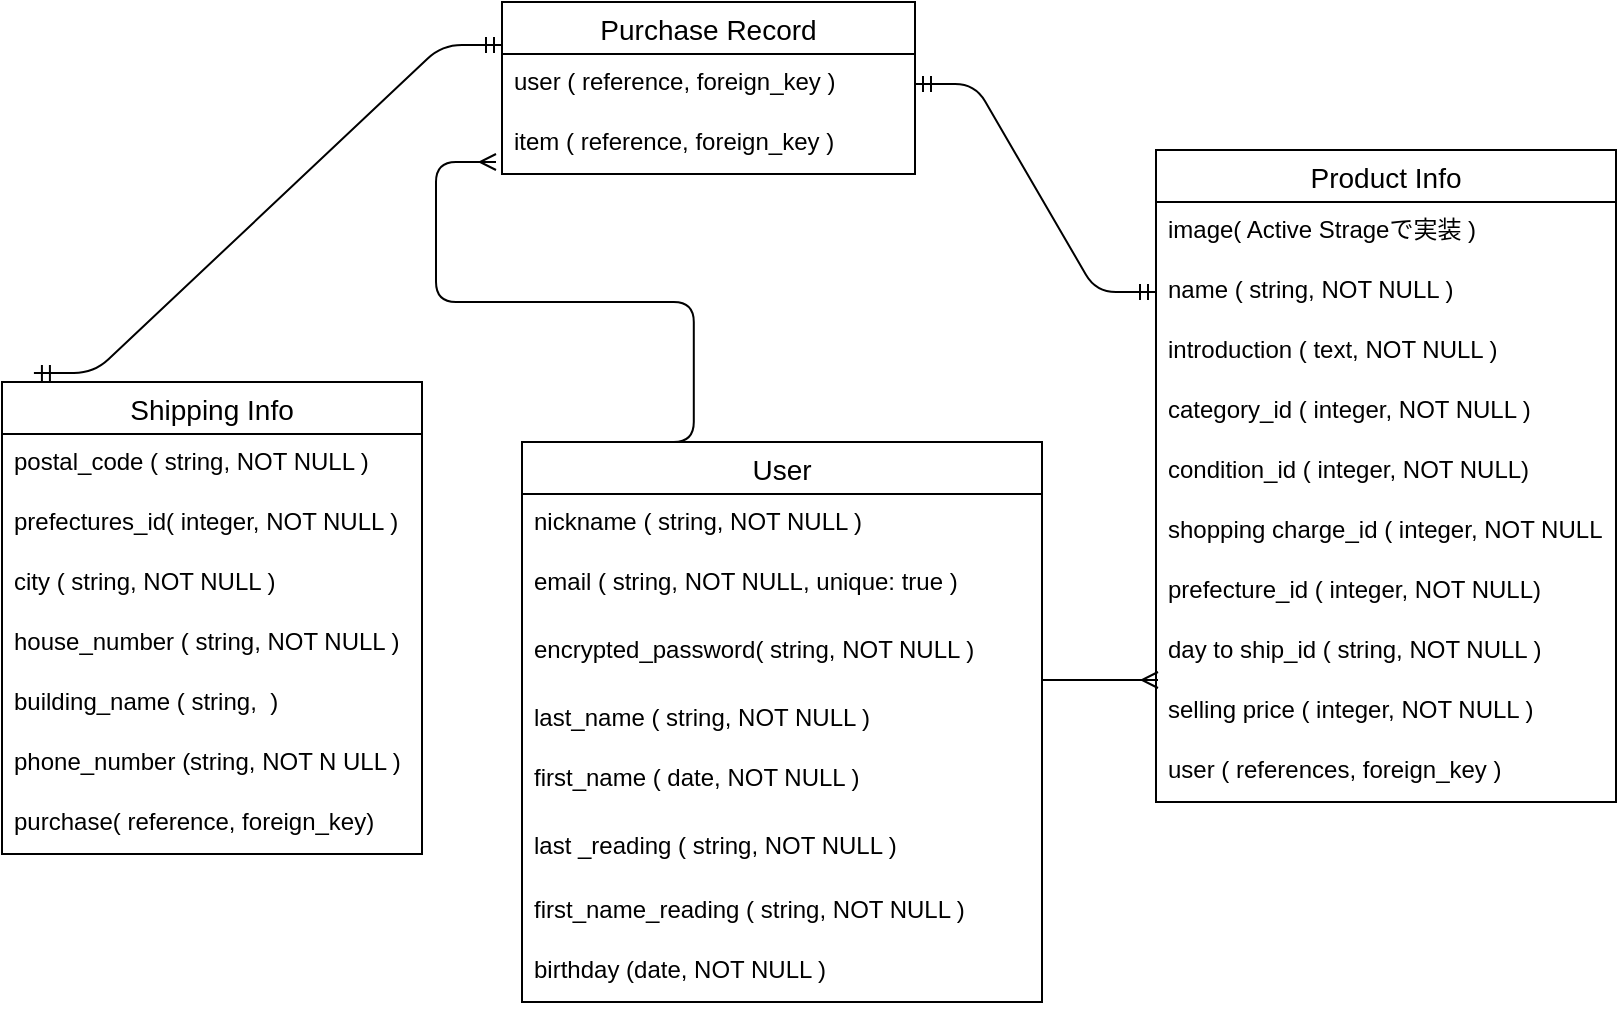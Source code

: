 <mxfile>
    <diagram id="01VJs9tymKg2nTVQPq2j" name="ページ1">
        <mxGraphModel dx="1062" dy="540" grid="1" gridSize="10" guides="1" tooltips="1" connect="1" arrows="1" fold="1" page="1" pageScale="1" pageWidth="827" pageHeight="1169" math="0" shadow="0">
            <root>
                <mxCell id="8Nk0lbky0Qf4GxyZw8NQ-0"/>
                <mxCell id="8Nk0lbky0Qf4GxyZw8NQ-1" parent="8Nk0lbky0Qf4GxyZw8NQ-0"/>
                <mxCell id="DdACQx7w81jq0l-2Eh3D-4" value="Shipping Info" style="swimlane;fontStyle=0;childLayout=stackLayout;horizontal=1;startSize=26;horizontalStack=0;resizeParent=1;resizeParentMax=0;resizeLast=0;collapsible=1;marginBottom=0;align=center;fontSize=14;rounded=0;sketch=0;" parent="8Nk0lbky0Qf4GxyZw8NQ-1" vertex="1">
                    <mxGeometry x="20" y="240" width="210" height="236" as="geometry"/>
                </mxCell>
                <mxCell id="DdACQx7w81jq0l-2Eh3D-6" value="postal_code ( string, NOT NULL )" style="text;strokeColor=none;fillColor=none;spacingLeft=4;spacingRight=4;overflow=hidden;rotatable=0;points=[[0,0.5],[1,0.5]];portConstraint=eastwest;fontSize=12;" parent="DdACQx7w81jq0l-2Eh3D-4" vertex="1">
                    <mxGeometry y="26" width="210" height="30" as="geometry"/>
                </mxCell>
                <mxCell id="DdACQx7w81jq0l-2Eh3D-7" value="prefectures_id( integer, NOT NULL )" style="text;strokeColor=none;fillColor=none;spacingLeft=4;spacingRight=4;overflow=hidden;rotatable=0;points=[[0,0.5],[1,0.5]];portConstraint=eastwest;fontSize=12;" parent="DdACQx7w81jq0l-2Eh3D-4" vertex="1">
                    <mxGeometry y="56" width="210" height="30" as="geometry"/>
                </mxCell>
                <mxCell id="DdACQx7w81jq0l-2Eh3D-61" value="city ( string, NOT NULL )" style="text;strokeColor=none;fillColor=none;spacingLeft=4;spacingRight=4;overflow=hidden;rotatable=0;points=[[0,0.5],[1,0.5]];portConstraint=eastwest;fontSize=12;" parent="DdACQx7w81jq0l-2Eh3D-4" vertex="1">
                    <mxGeometry y="86" width="210" height="30" as="geometry"/>
                </mxCell>
                <mxCell id="DdACQx7w81jq0l-2Eh3D-62" value="house_number ( string, NOT NULL )" style="text;strokeColor=none;fillColor=none;spacingLeft=4;spacingRight=4;overflow=hidden;rotatable=0;points=[[0,0.5],[1,0.5]];portConstraint=eastwest;fontSize=12;" parent="DdACQx7w81jq0l-2Eh3D-4" vertex="1">
                    <mxGeometry y="116" width="210" height="30" as="geometry"/>
                </mxCell>
                <mxCell id="DdACQx7w81jq0l-2Eh3D-63" value="building_name ( string,  )" style="text;strokeColor=none;fillColor=none;spacingLeft=4;spacingRight=4;overflow=hidden;rotatable=0;points=[[0,0.5],[1,0.5]];portConstraint=eastwest;fontSize=12;" parent="DdACQx7w81jq0l-2Eh3D-4" vertex="1">
                    <mxGeometry y="146" width="210" height="30" as="geometry"/>
                </mxCell>
                <mxCell id="DdACQx7w81jq0l-2Eh3D-64" value="phone_number (string, NOT N ULL )" style="text;strokeColor=none;fillColor=none;spacingLeft=4;spacingRight=4;overflow=hidden;rotatable=0;points=[[0,0.5],[1,0.5]];portConstraint=eastwest;fontSize=12;" parent="DdACQx7w81jq0l-2Eh3D-4" vertex="1">
                    <mxGeometry y="176" width="210" height="30" as="geometry"/>
                </mxCell>
                <mxCell id="8" value="purchase( reference, foreign_key)" style="text;strokeColor=none;fillColor=none;spacingLeft=4;spacingRight=4;overflow=hidden;rotatable=0;points=[[0,0.5],[1,0.5]];portConstraint=eastwest;fontSize=12;" vertex="1" parent="DdACQx7w81jq0l-2Eh3D-4">
                    <mxGeometry y="206" width="210" height="30" as="geometry"/>
                </mxCell>
                <mxCell id="DdACQx7w81jq0l-2Eh3D-8" value="Product Info" style="swimlane;fontStyle=0;childLayout=stackLayout;horizontal=1;startSize=26;horizontalStack=0;resizeParent=1;resizeParentMax=0;resizeLast=0;collapsible=1;marginBottom=0;align=center;fontSize=14;rounded=0;sketch=0;" parent="8Nk0lbky0Qf4GxyZw8NQ-1" vertex="1">
                    <mxGeometry x="597" y="124" width="230" height="326" as="geometry"/>
                </mxCell>
                <mxCell id="DdACQx7w81jq0l-2Eh3D-9" value="image( Active Strageで実装 )" style="text;strokeColor=none;fillColor=none;spacingLeft=4;spacingRight=4;overflow=hidden;rotatable=0;points=[[0,0.5],[1,0.5]];portConstraint=eastwest;fontSize=12;" parent="DdACQx7w81jq0l-2Eh3D-8" vertex="1">
                    <mxGeometry y="26" width="230" height="30" as="geometry"/>
                </mxCell>
                <mxCell id="DdACQx7w81jq0l-2Eh3D-10" value="name ( string, NOT NULL )" style="text;strokeColor=none;fillColor=none;spacingLeft=4;spacingRight=4;overflow=hidden;rotatable=0;points=[[0,0.5],[1,0.5]];portConstraint=eastwest;fontSize=12;" parent="DdACQx7w81jq0l-2Eh3D-8" vertex="1">
                    <mxGeometry y="56" width="230" height="30" as="geometry"/>
                </mxCell>
                <mxCell id="DdACQx7w81jq0l-2Eh3D-11" value="introduction ( text, NOT NULL )" style="text;strokeColor=none;fillColor=none;spacingLeft=4;spacingRight=4;overflow=hidden;rotatable=0;points=[[0,0.5],[1,0.5]];portConstraint=eastwest;fontSize=12;" parent="DdACQx7w81jq0l-2Eh3D-8" vertex="1">
                    <mxGeometry y="86" width="230" height="30" as="geometry"/>
                </mxCell>
                <mxCell id="DdACQx7w81jq0l-2Eh3D-54" value="category_id ( integer, NOT NULL )" style="text;strokeColor=none;fillColor=none;spacingLeft=4;spacingRight=4;overflow=hidden;rotatable=0;points=[[0,0.5],[1,0.5]];portConstraint=eastwest;fontSize=12;" parent="DdACQx7w81jq0l-2Eh3D-8" vertex="1">
                    <mxGeometry y="116" width="230" height="30" as="geometry"/>
                </mxCell>
                <mxCell id="DdACQx7w81jq0l-2Eh3D-56" value="condition_id ( integer, NOT NULL)" style="text;strokeColor=none;fillColor=none;spacingLeft=4;spacingRight=4;overflow=hidden;rotatable=0;points=[[0,0.5],[1,0.5]];portConstraint=eastwest;fontSize=12;" parent="DdACQx7w81jq0l-2Eh3D-8" vertex="1">
                    <mxGeometry y="146" width="230" height="30" as="geometry"/>
                </mxCell>
                <mxCell id="DdACQx7w81jq0l-2Eh3D-57" value="shopping charge_id ( integer, NOT NULL )" style="text;strokeColor=none;fillColor=none;spacingLeft=4;spacingRight=4;overflow=hidden;rotatable=0;points=[[0,0.5],[1,0.5]];portConstraint=eastwest;fontSize=12;" parent="DdACQx7w81jq0l-2Eh3D-8" vertex="1">
                    <mxGeometry y="176" width="230" height="30" as="geometry"/>
                </mxCell>
                <mxCell id="DdACQx7w81jq0l-2Eh3D-58" value="prefecture_id ( integer, NOT NULL)" style="text;strokeColor=none;fillColor=none;spacingLeft=4;spacingRight=4;overflow=hidden;rotatable=0;points=[[0,0.5],[1,0.5]];portConstraint=eastwest;fontSize=12;" parent="DdACQx7w81jq0l-2Eh3D-8" vertex="1">
                    <mxGeometry y="206" width="230" height="30" as="geometry"/>
                </mxCell>
                <mxCell id="DdACQx7w81jq0l-2Eh3D-59" value="day to ship_id ( string, NOT NULL )" style="text;strokeColor=none;fillColor=none;spacingLeft=4;spacingRight=4;overflow=hidden;rotatable=0;points=[[0,0.5],[1,0.5]];portConstraint=eastwest;fontSize=12;" parent="DdACQx7w81jq0l-2Eh3D-8" vertex="1">
                    <mxGeometry y="236" width="230" height="30" as="geometry"/>
                </mxCell>
                <mxCell id="DdACQx7w81jq0l-2Eh3D-60" value="selling price ( integer, NOT NULL )" style="text;strokeColor=none;fillColor=none;spacingLeft=4;spacingRight=4;overflow=hidden;rotatable=0;points=[[0,0.5],[1,0.5]];portConstraint=eastwest;fontSize=12;" parent="DdACQx7w81jq0l-2Eh3D-8" vertex="1">
                    <mxGeometry y="266" width="230" height="30" as="geometry"/>
                </mxCell>
                <mxCell id="7" value="user ( references, foreign_key )" style="text;strokeColor=none;fillColor=none;spacingLeft=4;spacingRight=4;overflow=hidden;rotatable=0;points=[[0,0.5],[1,0.5]];portConstraint=eastwest;fontSize=12;" vertex="1" parent="DdACQx7w81jq0l-2Eh3D-8">
                    <mxGeometry y="296" width="230" height="30" as="geometry"/>
                </mxCell>
                <mxCell id="DdACQx7w81jq0l-2Eh3D-12" value="Purchase Record" style="swimlane;fontStyle=0;childLayout=stackLayout;horizontal=1;startSize=26;horizontalStack=0;resizeParent=1;resizeParentMax=0;resizeLast=0;collapsible=1;marginBottom=0;align=center;fontSize=14;rounded=0;sketch=0;" parent="8Nk0lbky0Qf4GxyZw8NQ-1" vertex="1">
                    <mxGeometry x="270" y="50" width="206.5" height="86" as="geometry"/>
                </mxCell>
                <mxCell id="DdACQx7w81jq0l-2Eh3D-13" value="user ( reference, foreign_key )" style="text;strokeColor=none;fillColor=none;spacingLeft=4;spacingRight=4;overflow=hidden;rotatable=0;points=[[0,0.5],[1,0.5]];portConstraint=eastwest;fontSize=12;" parent="DdACQx7w81jq0l-2Eh3D-12" vertex="1">
                    <mxGeometry y="26" width="206.5" height="30" as="geometry"/>
                </mxCell>
                <mxCell id="DdACQx7w81jq0l-2Eh3D-14" value="item ( reference, foreign_key )" style="text;strokeColor=none;fillColor=none;spacingLeft=4;spacingRight=4;overflow=hidden;rotatable=0;points=[[0,0.5],[1,0.5]];portConstraint=eastwest;fontSize=12;" parent="DdACQx7w81jq0l-2Eh3D-12" vertex="1">
                    <mxGeometry y="56" width="206.5" height="30" as="geometry"/>
                </mxCell>
                <mxCell id="DdACQx7w81jq0l-2Eh3D-39" value="User" style="swimlane;fontStyle=0;childLayout=stackLayout;horizontal=1;startSize=26;horizontalStack=0;resizeParent=1;resizeParentMax=0;resizeLast=0;collapsible=1;marginBottom=0;align=center;fontSize=14;rounded=0;sketch=0;" parent="8Nk0lbky0Qf4GxyZw8NQ-1" vertex="1">
                    <mxGeometry x="280" y="270" width="260" height="280" as="geometry">
                        <mxRectangle x="90" y="60" width="60" height="26" as="alternateBounds"/>
                    </mxGeometry>
                </mxCell>
                <mxCell id="DdACQx7w81jq0l-2Eh3D-40" value="nickname ( string, NOT NULL )" style="text;strokeColor=none;fillColor=none;spacingLeft=4;spacingRight=4;overflow=hidden;rotatable=0;points=[[0,0.5],[1,0.5]];portConstraint=eastwest;fontSize=12;" parent="DdACQx7w81jq0l-2Eh3D-39" vertex="1">
                    <mxGeometry y="26" width="260" height="30" as="geometry"/>
                </mxCell>
                <mxCell id="0" value="email ( string, NOT NULL, unique: true )" style="text;strokeColor=none;fillColor=none;spacingLeft=4;spacingRight=4;overflow=hidden;rotatable=0;points=[[0,0.5],[1,0.5]];portConstraint=eastwest;fontSize=12;" vertex="1" parent="DdACQx7w81jq0l-2Eh3D-39">
                    <mxGeometry y="56" width="260" height="34" as="geometry"/>
                </mxCell>
                <mxCell id="2" value="encrypted_password( string, NOT NULL )" style="text;strokeColor=none;fillColor=none;spacingLeft=4;spacingRight=4;overflow=hidden;rotatable=0;points=[[0,0.5],[1,0.5]];portConstraint=eastwest;fontSize=12;" vertex="1" parent="DdACQx7w81jq0l-2Eh3D-39">
                    <mxGeometry y="90" width="260" height="34" as="geometry"/>
                </mxCell>
                <mxCell id="DdACQx7w81jq0l-2Eh3D-44" value="last_name ( string, NOT NULL )&#10;" style="text;strokeColor=none;fillColor=none;spacingLeft=4;spacingRight=4;overflow=hidden;rotatable=0;points=[[0,0.5],[1,0.5]];portConstraint=eastwest;fontSize=12;" parent="DdACQx7w81jq0l-2Eh3D-39" vertex="1">
                    <mxGeometry y="124" width="260" height="30" as="geometry"/>
                </mxCell>
                <mxCell id="DdACQx7w81jq0l-2Eh3D-52" value="first_name ( date, NOT NULL )" style="text;strokeColor=none;fillColor=none;spacingLeft=4;spacingRight=4;overflow=hidden;rotatable=0;points=[[0,0.5],[1,0.5]];portConstraint=eastwest;fontSize=12;" parent="DdACQx7w81jq0l-2Eh3D-39" vertex="1">
                    <mxGeometry y="154" width="260" height="34" as="geometry"/>
                </mxCell>
                <mxCell id="DdACQx7w81jq0l-2Eh3D-51" value="last _reading ( string, NOT NULL )" style="text;strokeColor=none;fillColor=none;spacingLeft=4;spacingRight=4;overflow=hidden;rotatable=0;points=[[0,0.5],[1,0.5]];portConstraint=eastwest;fontSize=12;" parent="DdACQx7w81jq0l-2Eh3D-39" vertex="1">
                    <mxGeometry y="188" width="260" height="32" as="geometry"/>
                </mxCell>
                <mxCell id="3" value="first_name_reading ( string, NOT NULL )" style="text;strokeColor=none;fillColor=none;spacingLeft=4;spacingRight=4;overflow=hidden;rotatable=0;points=[[0,0.5],[1,0.5]];portConstraint=eastwest;fontSize=12;" vertex="1" parent="DdACQx7w81jq0l-2Eh3D-39">
                    <mxGeometry y="220" width="260" height="30" as="geometry"/>
                </mxCell>
                <mxCell id="6" value="birthday (date, NOT NULL )" style="text;strokeColor=none;fillColor=none;spacingLeft=4;spacingRight=4;overflow=hidden;rotatable=0;points=[[0,0.5],[1,0.5]];portConstraint=eastwest;fontSize=12;" vertex="1" parent="DdACQx7w81jq0l-2Eh3D-39">
                    <mxGeometry y="250" width="260" height="30" as="geometry"/>
                </mxCell>
                <mxCell id="DdACQx7w81jq0l-2Eh3D-68" style="rounded=1;sketch=0;orthogonalLoop=1;jettySize=auto;html=1;elbow=vertical;entryX=0.37;entryY=1;entryDx=0;entryDy=0;strokeColor=none;edgeStyle=entityRelationEdgeStyle;entryPerimeter=0;" parent="8Nk0lbky0Qf4GxyZw8NQ-1" target="DdACQx7w81jq0l-2Eh3D-14" edge="1">
                    <mxGeometry relative="1" as="geometry">
                        <mxPoint x="389" y="260" as="sourcePoint"/>
                        <mxPoint x="260" y="81" as="targetPoint"/>
                    </mxGeometry>
                </mxCell>
                <mxCell id="DdACQx7w81jq0l-2Eh3D-77" value="" style="edgeStyle=entityRelationEdgeStyle;fontSize=12;html=1;endArrow=ERmany;" parent="8Nk0lbky0Qf4GxyZw8NQ-1" edge="1">
                    <mxGeometry width="100" height="100" relative="1" as="geometry">
                        <mxPoint x="540" y="389" as="sourcePoint"/>
                        <mxPoint x="598" y="389" as="targetPoint"/>
                    </mxGeometry>
                </mxCell>
                <mxCell id="DdACQx7w81jq0l-2Eh3D-79" value="" style="edgeStyle=entityRelationEdgeStyle;fontSize=12;html=1;endArrow=ERmany;exitX=0.215;exitY=0;exitDx=0;exitDy=0;exitPerimeter=0;" parent="8Nk0lbky0Qf4GxyZw8NQ-1" source="DdACQx7w81jq0l-2Eh3D-39" edge="1">
                    <mxGeometry width="100" height="100" relative="1" as="geometry">
                        <mxPoint x="300" y="260" as="sourcePoint"/>
                        <mxPoint x="267" y="130" as="targetPoint"/>
                    </mxGeometry>
                </mxCell>
                <mxCell id="DdACQx7w81jq0l-2Eh3D-88" value="" style="edgeStyle=entityRelationEdgeStyle;fontSize=12;html=1;endArrow=ERmandOne;startArrow=ERmandOne;entryX=0;entryY=0.5;entryDx=0;entryDy=0;exitX=1;exitY=0.5;exitDx=0;exitDy=0;" parent="8Nk0lbky0Qf4GxyZw8NQ-1" source="DdACQx7w81jq0l-2Eh3D-13" target="DdACQx7w81jq0l-2Eh3D-10" edge="1">
                    <mxGeometry width="100" height="100" relative="1" as="geometry">
                        <mxPoint x="430" y="340" as="sourcePoint"/>
                        <mxPoint x="530" y="240" as="targetPoint"/>
                    </mxGeometry>
                </mxCell>
                <mxCell id="DdACQx7w81jq0l-2Eh3D-89" value="" style="edgeStyle=entityRelationEdgeStyle;fontSize=12;html=1;endArrow=ERmandOne;startArrow=ERmandOne;exitX=0.076;exitY=-0.019;exitDx=0;exitDy=0;exitPerimeter=0;entryX=0;entryY=0.25;entryDx=0;entryDy=0;" parent="8Nk0lbky0Qf4GxyZw8NQ-1" source="DdACQx7w81jq0l-2Eh3D-4" edge="1" target="DdACQx7w81jq0l-2Eh3D-12">
                    <mxGeometry width="100" height="100" relative="1" as="geometry">
                        <mxPoint x="430" y="340" as="sourcePoint"/>
                        <mxPoint x="500" y="240" as="targetPoint"/>
                    </mxGeometry>
                </mxCell>
            </root>
        </mxGraphModel>
    </diagram>
</mxfile>